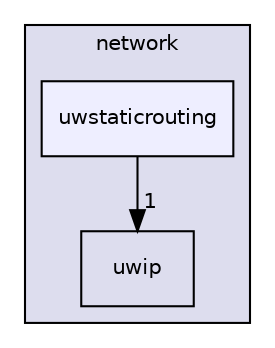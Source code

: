 digraph "uwstaticrouting" {
  compound=true
  node [ fontsize="10", fontname="Helvetica"];
  edge [ labelfontsize="10", labelfontname="Helvetica"];
  subgraph clusterdir_bce92bcee51198345c21c8b524b3c6a2 {
    graph [ bgcolor="#ddddee", pencolor="black", label="network" fontname="Helvetica", fontsize="10", URL="dir_bce92bcee51198345c21c8b524b3c6a2.html"]
  dir_7f4931294124831fc48c64d37ca1cfa0 [shape=box label="uwip" URL="dir_7f4931294124831fc48c64d37ca1cfa0.html"];
  dir_06d860c3e0dca740e3bdf18aab7b806d [shape=box, label="uwstaticrouting", style="filled", fillcolor="#eeeeff", pencolor="black", URL="dir_06d860c3e0dca740e3bdf18aab7b806d.html"];
  }
  dir_06d860c3e0dca740e3bdf18aab7b806d->dir_7f4931294124831fc48c64d37ca1cfa0 [headlabel="1", labeldistance=1.5 headhref="dir_000016_000014.html"];
}
